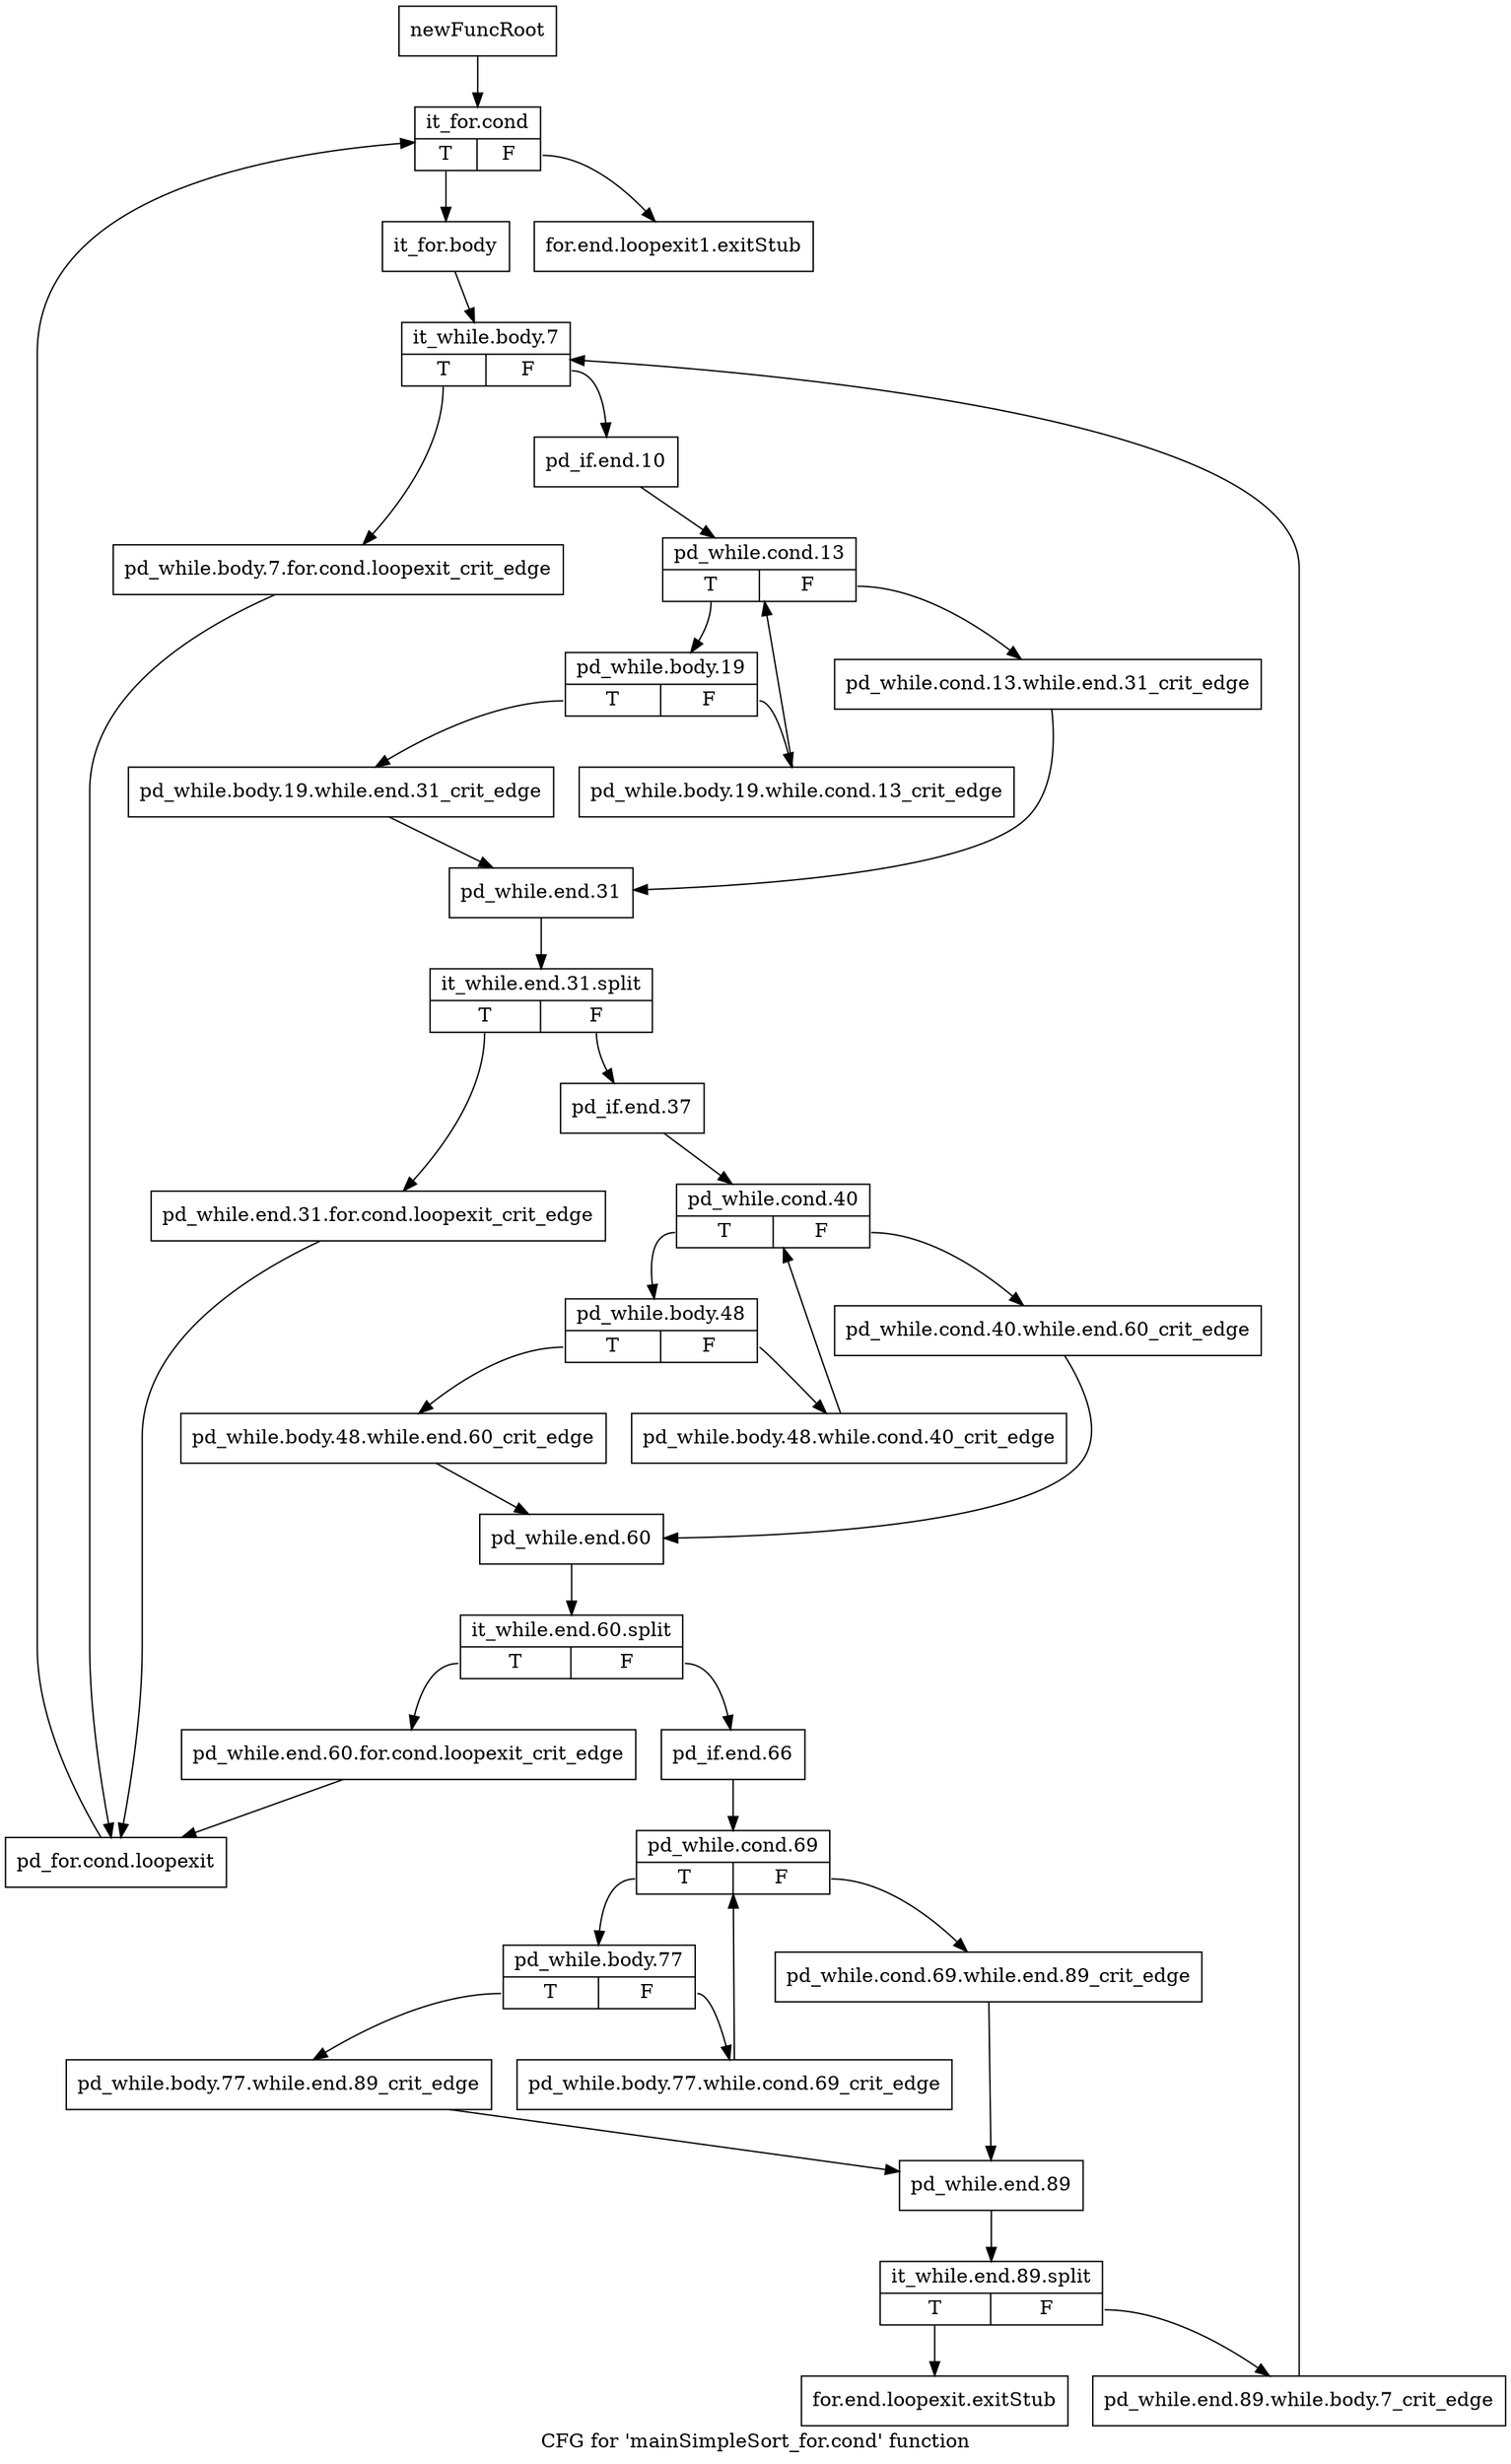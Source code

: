 digraph "CFG for 'mainSimpleSort_for.cond' function" {
	label="CFG for 'mainSimpleSort_for.cond' function";

	Node0x1802900 [shape=record,label="{newFuncRoot}"];
	Node0x1802900 -> Node0x18029f0;
	Node0x1802950 [shape=record,label="{for.end.loopexit1.exitStub}"];
	Node0x18029a0 [shape=record,label="{for.end.loopexit.exitStub}"];
	Node0x18029f0 [shape=record,label="{it_for.cond|{<s0>T|<s1>F}}"];
	Node0x18029f0:s0 -> Node0x1802a40;
	Node0x18029f0:s1 -> Node0x1802950;
	Node0x1802a40 [shape=record,label="{it_for.body}"];
	Node0x1802a40 -> Node0x1802a90;
	Node0x1802a90 [shape=record,label="{it_while.body.7|{<s0>T|<s1>F}}"];
	Node0x1802a90:s0 -> Node0x1803260;
	Node0x1802a90:s1 -> Node0x1802ae0;
	Node0x1802ae0 [shape=record,label="{pd_if.end.10}"];
	Node0x1802ae0 -> Node0x1802b30;
	Node0x1802b30 [shape=record,label="{pd_while.cond.13|{<s0>T|<s1>F}}"];
	Node0x1802b30:s0 -> Node0x1802bd0;
	Node0x1802b30:s1 -> Node0x1802b80;
	Node0x1802b80 [shape=record,label="{pd_while.cond.13.while.end.31_crit_edge}"];
	Node0x1802b80 -> Node0x1802cc0;
	Node0x1802bd0 [shape=record,label="{pd_while.body.19|{<s0>T|<s1>F}}"];
	Node0x1802bd0:s0 -> Node0x1802c70;
	Node0x1802bd0:s1 -> Node0x1802c20;
	Node0x1802c20 [shape=record,label="{pd_while.body.19.while.cond.13_crit_edge}"];
	Node0x1802c20 -> Node0x1802b30;
	Node0x1802c70 [shape=record,label="{pd_while.body.19.while.end.31_crit_edge}"];
	Node0x1802c70 -> Node0x1802cc0;
	Node0x1802cc0 [shape=record,label="{pd_while.end.31}"];
	Node0x1802cc0 -> Node0x1c3d8f0;
	Node0x1c3d8f0 [shape=record,label="{it_while.end.31.split|{<s0>T|<s1>F}}"];
	Node0x1c3d8f0:s0 -> Node0x1803210;
	Node0x1c3d8f0:s1 -> Node0x1802d10;
	Node0x1802d10 [shape=record,label="{pd_if.end.37}"];
	Node0x1802d10 -> Node0x1802d60;
	Node0x1802d60 [shape=record,label="{pd_while.cond.40|{<s0>T|<s1>F}}"];
	Node0x1802d60:s0 -> Node0x1802e00;
	Node0x1802d60:s1 -> Node0x1802db0;
	Node0x1802db0 [shape=record,label="{pd_while.cond.40.while.end.60_crit_edge}"];
	Node0x1802db0 -> Node0x1802ef0;
	Node0x1802e00 [shape=record,label="{pd_while.body.48|{<s0>T|<s1>F}}"];
	Node0x1802e00:s0 -> Node0x1802ea0;
	Node0x1802e00:s1 -> Node0x1802e50;
	Node0x1802e50 [shape=record,label="{pd_while.body.48.while.cond.40_crit_edge}"];
	Node0x1802e50 -> Node0x1802d60;
	Node0x1802ea0 [shape=record,label="{pd_while.body.48.while.end.60_crit_edge}"];
	Node0x1802ea0 -> Node0x1802ef0;
	Node0x1802ef0 [shape=record,label="{pd_while.end.60}"];
	Node0x1802ef0 -> Node0x1a18890;
	Node0x1a18890 [shape=record,label="{it_while.end.60.split|{<s0>T|<s1>F}}"];
	Node0x1a18890:s0 -> Node0x18031c0;
	Node0x1a18890:s1 -> Node0x1802f40;
	Node0x1802f40 [shape=record,label="{pd_if.end.66}"];
	Node0x1802f40 -> Node0x1802f90;
	Node0x1802f90 [shape=record,label="{pd_while.cond.69|{<s0>T|<s1>F}}"];
	Node0x1802f90:s0 -> Node0x1803030;
	Node0x1802f90:s1 -> Node0x1802fe0;
	Node0x1802fe0 [shape=record,label="{pd_while.cond.69.while.end.89_crit_edge}"];
	Node0x1802fe0 -> Node0x1803120;
	Node0x1803030 [shape=record,label="{pd_while.body.77|{<s0>T|<s1>F}}"];
	Node0x1803030:s0 -> Node0x18030d0;
	Node0x1803030:s1 -> Node0x1803080;
	Node0x1803080 [shape=record,label="{pd_while.body.77.while.cond.69_crit_edge}"];
	Node0x1803080 -> Node0x1802f90;
	Node0x18030d0 [shape=record,label="{pd_while.body.77.while.end.89_crit_edge}"];
	Node0x18030d0 -> Node0x1803120;
	Node0x1803120 [shape=record,label="{pd_while.end.89}"];
	Node0x1803120 -> Node0x1a18350;
	Node0x1a18350 [shape=record,label="{it_while.end.89.split|{<s0>T|<s1>F}}"];
	Node0x1a18350:s0 -> Node0x18029a0;
	Node0x1a18350:s1 -> Node0x1803170;
	Node0x1803170 [shape=record,label="{pd_while.end.89.while.body.7_crit_edge}"];
	Node0x1803170 -> Node0x1802a90;
	Node0x18031c0 [shape=record,label="{pd_while.end.60.for.cond.loopexit_crit_edge}"];
	Node0x18031c0 -> Node0x18032b0;
	Node0x1803210 [shape=record,label="{pd_while.end.31.for.cond.loopexit_crit_edge}"];
	Node0x1803210 -> Node0x18032b0;
	Node0x1803260 [shape=record,label="{pd_while.body.7.for.cond.loopexit_crit_edge}"];
	Node0x1803260 -> Node0x18032b0;
	Node0x18032b0 [shape=record,label="{pd_for.cond.loopexit}"];
	Node0x18032b0 -> Node0x18029f0;
}

